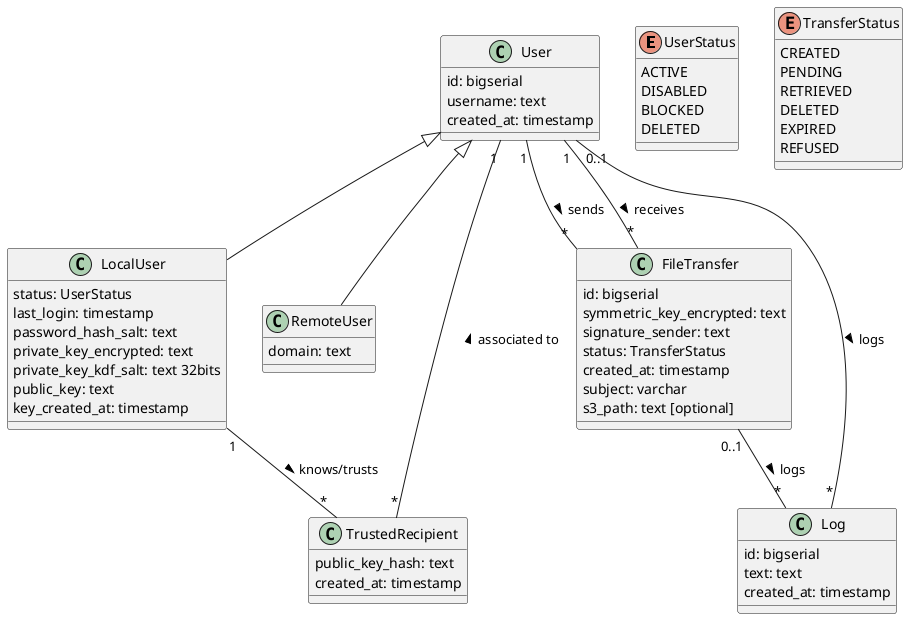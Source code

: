 @startuml

enum UserStatus {
    ACTIVE
    DISABLED
    BLOCKED
    DELETED
}

enum TransferStatus {
    CREATED
    PENDING
    RETRIEVED
    DELETED
    EXPIRED
    REFUSED
}

class User {
    id: bigserial
    username: text
    created_at: timestamp
}

class LocalUser {
    status: UserStatus
    last_login: timestamp
    password_hash_salt: text
    private_key_encrypted: text
    private_key_kdf_salt: text 32bits
    public_key: text
    key_created_at: timestamp
}

class RemoteUser {
    domain: text
}

class FileTransfer {
    id: bigserial
    symmetric_key_encrypted: text
    signature_sender: text
    status: TransferStatus
    created_at: timestamp
    subject: varchar
    s3_path: text [optional]
}

class TrustedRecipient {
    public_key_hash: text
    created_at: timestamp
}

class Log {
    id: bigserial
    text: text
    created_at: timestamp
}

LocalUser -up-|> User
RemoteUser -up-|> User

User "1" -- "*" FileTransfer: sends >
User "1" -- "*" FileTransfer: receives >

LocalUser "1" -- "*" TrustedRecipient: knows/trusts >
TrustedRecipient "*" -- "1" User: associated to >

User "0..1" -- "*" Log: logs >
FileTransfer "0..1" -- "*" Log: logs >

@enduml